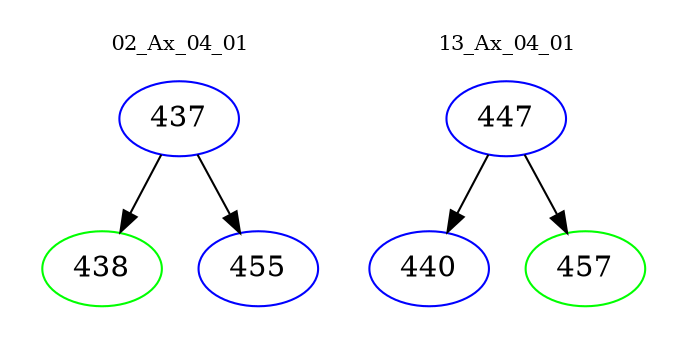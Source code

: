 digraph{
subgraph cluster_0 {
color = white
label = "02_Ax_04_01";
fontsize=10;
T0_437 [label="437", color="blue"]
T0_437 -> T0_438 [color="black"]
T0_438 [label="438", color="green"]
T0_437 -> T0_455 [color="black"]
T0_455 [label="455", color="blue"]
}
subgraph cluster_1 {
color = white
label = "13_Ax_04_01";
fontsize=10;
T1_447 [label="447", color="blue"]
T1_447 -> T1_440 [color="black"]
T1_440 [label="440", color="blue"]
T1_447 -> T1_457 [color="black"]
T1_457 [label="457", color="green"]
}
}
